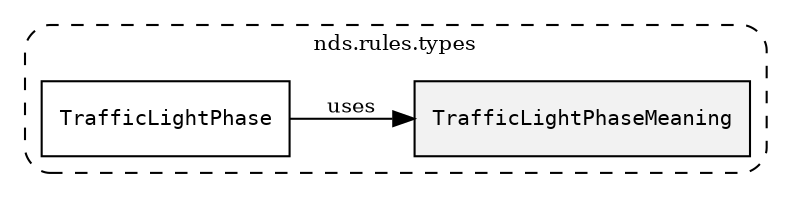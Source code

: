 /**
 * This dot file creates symbol collaboration diagram for TrafficLightPhaseMeaning.
 */
digraph ZSERIO
{
    node [shape=box, fontsize=10];
    rankdir="LR";
    fontsize=10;
    tooltip="TrafficLightPhaseMeaning collaboration diagram";

    subgraph "cluster_nds.rules.types"
    {
        style="dashed, rounded";
        label="nds.rules.types";
        tooltip="Package nds.rules.types";
        href="../../../content/packages/nds.rules.types.html#Package-nds-rules-types";
        target="_parent";

        "TrafficLightPhaseMeaning" [style="filled", fillcolor="#0000000D", target="_parent", label=<<font face="monospace"><table align="center" border="0" cellspacing="0" cellpadding="0"><tr><td href="../../../content/packages/nds.rules.types.html#Enum-TrafficLightPhaseMeaning" title="Enum defined in nds.rules.types">TrafficLightPhaseMeaning</td></tr></table></font>>];
        "TrafficLightPhase" [target="_parent", label=<<font face="monospace"><table align="center" border="0" cellspacing="0" cellpadding="0"><tr><td href="../../../content/packages/nds.rules.types.html#Structure-TrafficLightPhase" title="Structure defined in nds.rules.types">TrafficLightPhase</td></tr></table></font>>];
    }

    "TrafficLightPhase" -> "TrafficLightPhaseMeaning" [label="uses", fontsize=10];
}
